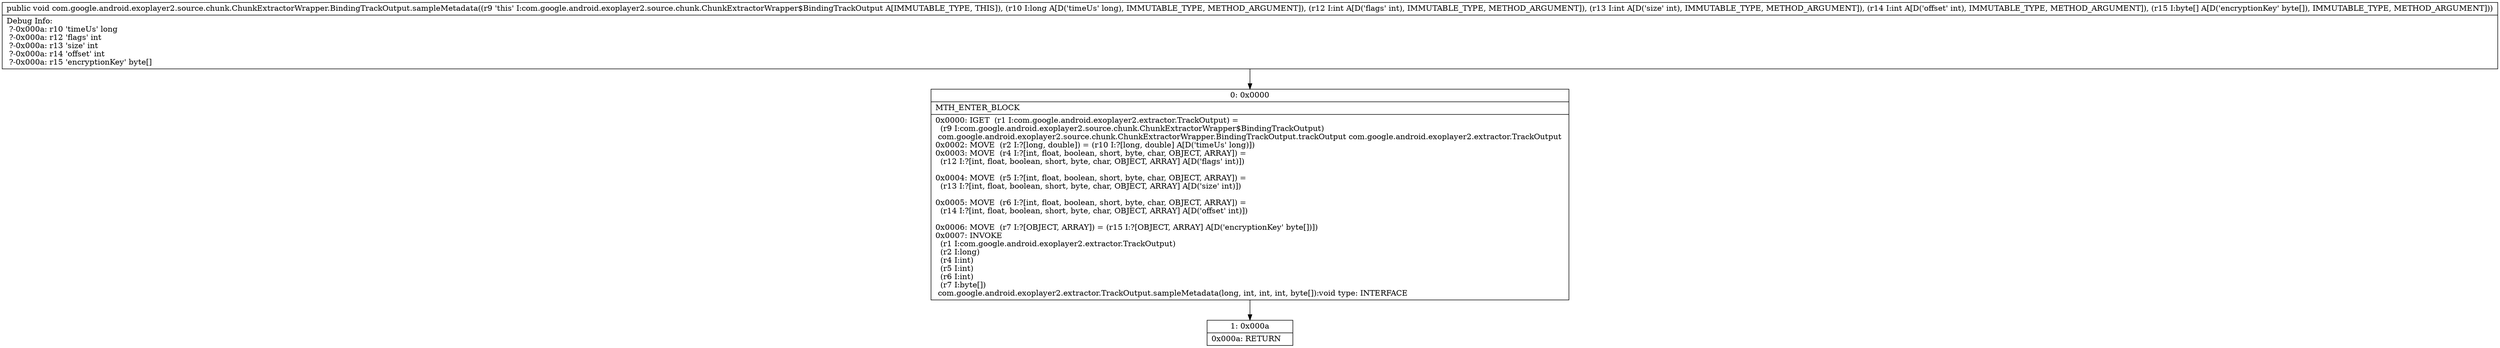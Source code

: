 digraph "CFG forcom.google.android.exoplayer2.source.chunk.ChunkExtractorWrapper.BindingTrackOutput.sampleMetadata(JIII[B)V" {
Node_0 [shape=record,label="{0\:\ 0x0000|MTH_ENTER_BLOCK\l|0x0000: IGET  (r1 I:com.google.android.exoplayer2.extractor.TrackOutput) = \l  (r9 I:com.google.android.exoplayer2.source.chunk.ChunkExtractorWrapper$BindingTrackOutput)\l com.google.android.exoplayer2.source.chunk.ChunkExtractorWrapper.BindingTrackOutput.trackOutput com.google.android.exoplayer2.extractor.TrackOutput \l0x0002: MOVE  (r2 I:?[long, double]) = (r10 I:?[long, double] A[D('timeUs' long)]) \l0x0003: MOVE  (r4 I:?[int, float, boolean, short, byte, char, OBJECT, ARRAY]) = \l  (r12 I:?[int, float, boolean, short, byte, char, OBJECT, ARRAY] A[D('flags' int)])\l \l0x0004: MOVE  (r5 I:?[int, float, boolean, short, byte, char, OBJECT, ARRAY]) = \l  (r13 I:?[int, float, boolean, short, byte, char, OBJECT, ARRAY] A[D('size' int)])\l \l0x0005: MOVE  (r6 I:?[int, float, boolean, short, byte, char, OBJECT, ARRAY]) = \l  (r14 I:?[int, float, boolean, short, byte, char, OBJECT, ARRAY] A[D('offset' int)])\l \l0x0006: MOVE  (r7 I:?[OBJECT, ARRAY]) = (r15 I:?[OBJECT, ARRAY] A[D('encryptionKey' byte[])]) \l0x0007: INVOKE  \l  (r1 I:com.google.android.exoplayer2.extractor.TrackOutput)\l  (r2 I:long)\l  (r4 I:int)\l  (r5 I:int)\l  (r6 I:int)\l  (r7 I:byte[])\l com.google.android.exoplayer2.extractor.TrackOutput.sampleMetadata(long, int, int, int, byte[]):void type: INTERFACE \l}"];
Node_1 [shape=record,label="{1\:\ 0x000a|0x000a: RETURN   \l}"];
MethodNode[shape=record,label="{public void com.google.android.exoplayer2.source.chunk.ChunkExtractorWrapper.BindingTrackOutput.sampleMetadata((r9 'this' I:com.google.android.exoplayer2.source.chunk.ChunkExtractorWrapper$BindingTrackOutput A[IMMUTABLE_TYPE, THIS]), (r10 I:long A[D('timeUs' long), IMMUTABLE_TYPE, METHOD_ARGUMENT]), (r12 I:int A[D('flags' int), IMMUTABLE_TYPE, METHOD_ARGUMENT]), (r13 I:int A[D('size' int), IMMUTABLE_TYPE, METHOD_ARGUMENT]), (r14 I:int A[D('offset' int), IMMUTABLE_TYPE, METHOD_ARGUMENT]), (r15 I:byte[] A[D('encryptionKey' byte[]), IMMUTABLE_TYPE, METHOD_ARGUMENT]))  | Debug Info:\l  ?\-0x000a: r10 'timeUs' long\l  ?\-0x000a: r12 'flags' int\l  ?\-0x000a: r13 'size' int\l  ?\-0x000a: r14 'offset' int\l  ?\-0x000a: r15 'encryptionKey' byte[]\l}"];
MethodNode -> Node_0;
Node_0 -> Node_1;
}

